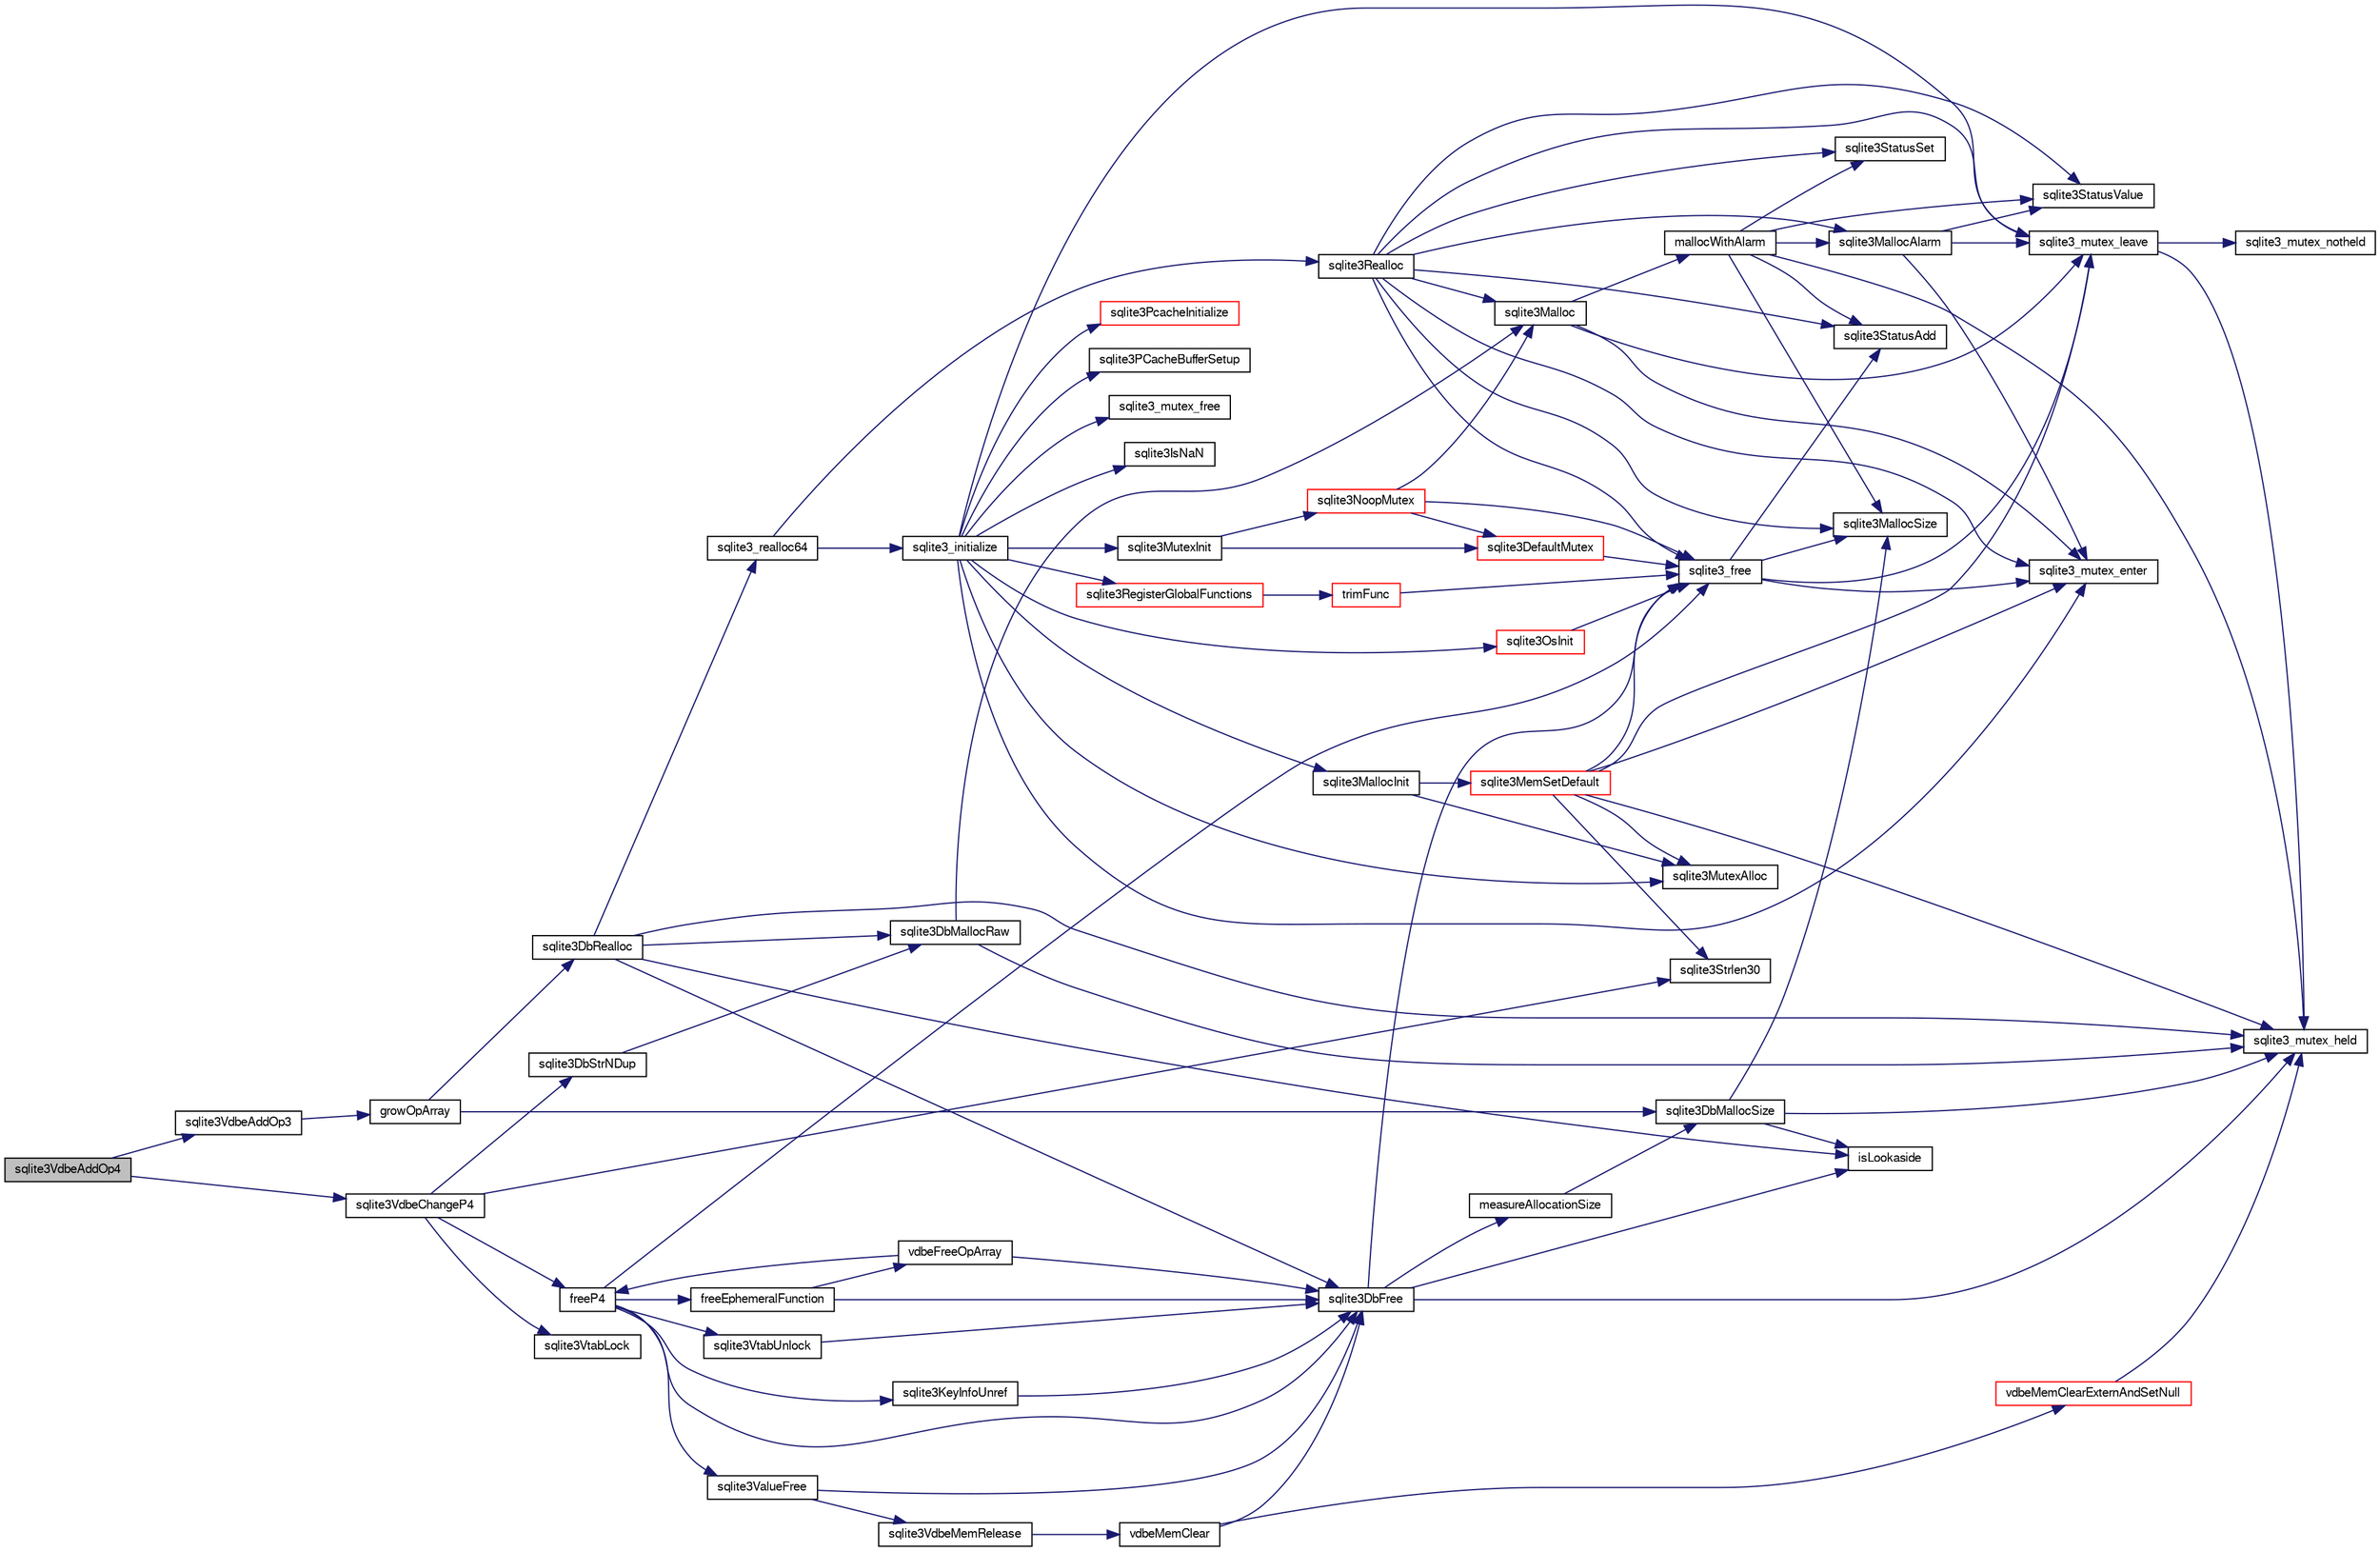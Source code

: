 digraph "sqlite3VdbeAddOp4"
{
  edge [fontname="FreeSans",fontsize="10",labelfontname="FreeSans",labelfontsize="10"];
  node [fontname="FreeSans",fontsize="10",shape=record];
  rankdir="LR";
  Node742880 [label="sqlite3VdbeAddOp4",height=0.2,width=0.4,color="black", fillcolor="grey75", style="filled", fontcolor="black"];
  Node742880 -> Node742881 [color="midnightblue",fontsize="10",style="solid",fontname="FreeSans"];
  Node742881 [label="sqlite3VdbeAddOp3",height=0.2,width=0.4,color="black", fillcolor="white", style="filled",URL="$sqlite3_8c.html#a29b4560b019211a73e1478cec7468345"];
  Node742881 -> Node742882 [color="midnightblue",fontsize="10",style="solid",fontname="FreeSans"];
  Node742882 [label="growOpArray",height=0.2,width=0.4,color="black", fillcolor="white", style="filled",URL="$sqlite3_8c.html#adb00b9ead01ffe0d757d5a6d0853ada5"];
  Node742882 -> Node742883 [color="midnightblue",fontsize="10",style="solid",fontname="FreeSans"];
  Node742883 [label="sqlite3DbRealloc",height=0.2,width=0.4,color="black", fillcolor="white", style="filled",URL="$sqlite3_8c.html#ae028f4902a9d29bcaf310ff289ee87dc"];
  Node742883 -> Node742884 [color="midnightblue",fontsize="10",style="solid",fontname="FreeSans"];
  Node742884 [label="sqlite3_mutex_held",height=0.2,width=0.4,color="black", fillcolor="white", style="filled",URL="$sqlite3_8c.html#acf77da68932b6bc163c5e68547ecc3e7"];
  Node742883 -> Node742885 [color="midnightblue",fontsize="10",style="solid",fontname="FreeSans"];
  Node742885 [label="sqlite3DbMallocRaw",height=0.2,width=0.4,color="black", fillcolor="white", style="filled",URL="$sqlite3_8c.html#abbe8be0cf7175e11ddc3e2218fad924e"];
  Node742885 -> Node742884 [color="midnightblue",fontsize="10",style="solid",fontname="FreeSans"];
  Node742885 -> Node742886 [color="midnightblue",fontsize="10",style="solid",fontname="FreeSans"];
  Node742886 [label="sqlite3Malloc",height=0.2,width=0.4,color="black", fillcolor="white", style="filled",URL="$sqlite3_8c.html#a361a2eaa846b1885f123abe46f5d8b2b"];
  Node742886 -> Node742887 [color="midnightblue",fontsize="10",style="solid",fontname="FreeSans"];
  Node742887 [label="sqlite3_mutex_enter",height=0.2,width=0.4,color="black", fillcolor="white", style="filled",URL="$sqlite3_8c.html#a1c12cde690bd89f104de5cbad12a6bf5"];
  Node742886 -> Node742888 [color="midnightblue",fontsize="10",style="solid",fontname="FreeSans"];
  Node742888 [label="mallocWithAlarm",height=0.2,width=0.4,color="black", fillcolor="white", style="filled",URL="$sqlite3_8c.html#ab070d5cf8e48ec8a6a43cf025d48598b"];
  Node742888 -> Node742884 [color="midnightblue",fontsize="10",style="solid",fontname="FreeSans"];
  Node742888 -> Node742889 [color="midnightblue",fontsize="10",style="solid",fontname="FreeSans"];
  Node742889 [label="sqlite3StatusSet",height=0.2,width=0.4,color="black", fillcolor="white", style="filled",URL="$sqlite3_8c.html#afec7586c01fcb5ea17dc9d7725a589d9"];
  Node742888 -> Node742890 [color="midnightblue",fontsize="10",style="solid",fontname="FreeSans"];
  Node742890 [label="sqlite3StatusValue",height=0.2,width=0.4,color="black", fillcolor="white", style="filled",URL="$sqlite3_8c.html#a30b8ac296c6e200c1fa57708d52c6ef6"];
  Node742888 -> Node742891 [color="midnightblue",fontsize="10",style="solid",fontname="FreeSans"];
  Node742891 [label="sqlite3MallocAlarm",height=0.2,width=0.4,color="black", fillcolor="white", style="filled",URL="$sqlite3_8c.html#ada66988e8471d1198f3219c062377508"];
  Node742891 -> Node742890 [color="midnightblue",fontsize="10",style="solid",fontname="FreeSans"];
  Node742891 -> Node742892 [color="midnightblue",fontsize="10",style="solid",fontname="FreeSans"];
  Node742892 [label="sqlite3_mutex_leave",height=0.2,width=0.4,color="black", fillcolor="white", style="filled",URL="$sqlite3_8c.html#a5838d235601dbd3c1fa993555c6bcc93"];
  Node742892 -> Node742884 [color="midnightblue",fontsize="10",style="solid",fontname="FreeSans"];
  Node742892 -> Node742893 [color="midnightblue",fontsize="10",style="solid",fontname="FreeSans"];
  Node742893 [label="sqlite3_mutex_notheld",height=0.2,width=0.4,color="black", fillcolor="white", style="filled",URL="$sqlite3_8c.html#a83967c837c1c000d3b5adcfaa688f5dc"];
  Node742891 -> Node742887 [color="midnightblue",fontsize="10",style="solid",fontname="FreeSans"];
  Node742888 -> Node742894 [color="midnightblue",fontsize="10",style="solid",fontname="FreeSans"];
  Node742894 [label="sqlite3MallocSize",height=0.2,width=0.4,color="black", fillcolor="white", style="filled",URL="$sqlite3_8c.html#acf5d2a5f35270bafb050bd2def576955"];
  Node742888 -> Node742895 [color="midnightblue",fontsize="10",style="solid",fontname="FreeSans"];
  Node742895 [label="sqlite3StatusAdd",height=0.2,width=0.4,color="black", fillcolor="white", style="filled",URL="$sqlite3_8c.html#afa029f93586aeab4cc85360905dae9cd"];
  Node742886 -> Node742892 [color="midnightblue",fontsize="10",style="solid",fontname="FreeSans"];
  Node742883 -> Node742896 [color="midnightblue",fontsize="10",style="solid",fontname="FreeSans"];
  Node742896 [label="isLookaside",height=0.2,width=0.4,color="black", fillcolor="white", style="filled",URL="$sqlite3_8c.html#a770fa05ff9717b75e16f4d968a77b897"];
  Node742883 -> Node742897 [color="midnightblue",fontsize="10",style="solid",fontname="FreeSans"];
  Node742897 [label="sqlite3DbFree",height=0.2,width=0.4,color="black", fillcolor="white", style="filled",URL="$sqlite3_8c.html#ac70ab821a6607b4a1b909582dc37a069"];
  Node742897 -> Node742884 [color="midnightblue",fontsize="10",style="solid",fontname="FreeSans"];
  Node742897 -> Node742898 [color="midnightblue",fontsize="10",style="solid",fontname="FreeSans"];
  Node742898 [label="measureAllocationSize",height=0.2,width=0.4,color="black", fillcolor="white", style="filled",URL="$sqlite3_8c.html#a45731e644a22fdb756e2b6337224217a"];
  Node742898 -> Node742899 [color="midnightblue",fontsize="10",style="solid",fontname="FreeSans"];
  Node742899 [label="sqlite3DbMallocSize",height=0.2,width=0.4,color="black", fillcolor="white", style="filled",URL="$sqlite3_8c.html#aa397e5a8a03495203a0767abf0a71f86"];
  Node742899 -> Node742894 [color="midnightblue",fontsize="10",style="solid",fontname="FreeSans"];
  Node742899 -> Node742884 [color="midnightblue",fontsize="10",style="solid",fontname="FreeSans"];
  Node742899 -> Node742896 [color="midnightblue",fontsize="10",style="solid",fontname="FreeSans"];
  Node742897 -> Node742896 [color="midnightblue",fontsize="10",style="solid",fontname="FreeSans"];
  Node742897 -> Node742900 [color="midnightblue",fontsize="10",style="solid",fontname="FreeSans"];
  Node742900 [label="sqlite3_free",height=0.2,width=0.4,color="black", fillcolor="white", style="filled",URL="$sqlite3_8c.html#a6552349e36a8a691af5487999ab09519"];
  Node742900 -> Node742887 [color="midnightblue",fontsize="10",style="solid",fontname="FreeSans"];
  Node742900 -> Node742895 [color="midnightblue",fontsize="10",style="solid",fontname="FreeSans"];
  Node742900 -> Node742894 [color="midnightblue",fontsize="10",style="solid",fontname="FreeSans"];
  Node742900 -> Node742892 [color="midnightblue",fontsize="10",style="solid",fontname="FreeSans"];
  Node742883 -> Node742901 [color="midnightblue",fontsize="10",style="solid",fontname="FreeSans"];
  Node742901 [label="sqlite3_realloc64",height=0.2,width=0.4,color="black", fillcolor="white", style="filled",URL="$sqlite3_8c.html#a3765a714077ee547e811034236dc9ecd"];
  Node742901 -> Node742902 [color="midnightblue",fontsize="10",style="solid",fontname="FreeSans"];
  Node742902 [label="sqlite3_initialize",height=0.2,width=0.4,color="black", fillcolor="white", style="filled",URL="$sqlite3_8c.html#ab0c0ee2d5d4cf8b28e9572296a8861df"];
  Node742902 -> Node742903 [color="midnightblue",fontsize="10",style="solid",fontname="FreeSans"];
  Node742903 [label="sqlite3MutexInit",height=0.2,width=0.4,color="black", fillcolor="white", style="filled",URL="$sqlite3_8c.html#a7906afcdd1cdb3d0007eb932398a1158"];
  Node742903 -> Node742904 [color="midnightblue",fontsize="10",style="solid",fontname="FreeSans"];
  Node742904 [label="sqlite3DefaultMutex",height=0.2,width=0.4,color="red", fillcolor="white", style="filled",URL="$sqlite3_8c.html#ac895a71e325f9b2f9b862f737c17aca8"];
  Node742904 -> Node742900 [color="midnightblue",fontsize="10",style="solid",fontname="FreeSans"];
  Node742903 -> Node742913 [color="midnightblue",fontsize="10",style="solid",fontname="FreeSans"];
  Node742913 [label="sqlite3NoopMutex",height=0.2,width=0.4,color="red", fillcolor="white", style="filled",URL="$sqlite3_8c.html#a09742cde9ef371d94f8201d2cdb543e4"];
  Node742913 -> Node742886 [color="midnightblue",fontsize="10",style="solid",fontname="FreeSans"];
  Node742913 -> Node742900 [color="midnightblue",fontsize="10",style="solid",fontname="FreeSans"];
  Node742913 -> Node742904 [color="midnightblue",fontsize="10",style="solid",fontname="FreeSans"];
  Node742902 -> Node742921 [color="midnightblue",fontsize="10",style="solid",fontname="FreeSans"];
  Node742921 [label="sqlite3MutexAlloc",height=0.2,width=0.4,color="black", fillcolor="white", style="filled",URL="$sqlite3_8c.html#a0e3f432ee581f6876b590e7ad7e84e19"];
  Node742902 -> Node742887 [color="midnightblue",fontsize="10",style="solid",fontname="FreeSans"];
  Node742902 -> Node742922 [color="midnightblue",fontsize="10",style="solid",fontname="FreeSans"];
  Node742922 [label="sqlite3MallocInit",height=0.2,width=0.4,color="black", fillcolor="white", style="filled",URL="$sqlite3_8c.html#a9e06f9e7cad0d83ce80ab493c9533552"];
  Node742922 -> Node742923 [color="midnightblue",fontsize="10",style="solid",fontname="FreeSans"];
  Node742923 [label="sqlite3MemSetDefault",height=0.2,width=0.4,color="red", fillcolor="white", style="filled",URL="$sqlite3_8c.html#a162fbfd727e92c5f8f72625b5ff62549"];
  Node742923 -> Node742921 [color="midnightblue",fontsize="10",style="solid",fontname="FreeSans"];
  Node742923 -> Node742887 [color="midnightblue",fontsize="10",style="solid",fontname="FreeSans"];
  Node742923 -> Node742892 [color="midnightblue",fontsize="10",style="solid",fontname="FreeSans"];
  Node742923 -> Node742947 [color="midnightblue",fontsize="10",style="solid",fontname="FreeSans"];
  Node742947 [label="sqlite3Strlen30",height=0.2,width=0.4,color="black", fillcolor="white", style="filled",URL="$sqlite3_8c.html#a3dcd80ba41f1a308193dee74857b62a7"];
  Node742923 -> Node742884 [color="midnightblue",fontsize="10",style="solid",fontname="FreeSans"];
  Node742923 -> Node742900 [color="midnightblue",fontsize="10",style="solid",fontname="FreeSans"];
  Node742922 -> Node742921 [color="midnightblue",fontsize="10",style="solid",fontname="FreeSans"];
  Node742902 -> Node742892 [color="midnightblue",fontsize="10",style="solid",fontname="FreeSans"];
  Node742902 -> Node743010 [color="midnightblue",fontsize="10",style="solid",fontname="FreeSans"];
  Node743010 [label="sqlite3RegisterGlobalFunctions",height=0.2,width=0.4,color="red", fillcolor="white", style="filled",URL="$sqlite3_8c.html#a9f75bd111010f29e1b8d74344473c4ec"];
  Node743010 -> Node743011 [color="midnightblue",fontsize="10",style="solid",fontname="FreeSans"];
  Node743011 [label="trimFunc",height=0.2,width=0.4,color="red", fillcolor="white", style="filled",URL="$sqlite3_8c.html#afad56dbe7f08139a630156e644b14704"];
  Node743011 -> Node742900 [color="midnightblue",fontsize="10",style="solid",fontname="FreeSans"];
  Node742902 -> Node743158 [color="midnightblue",fontsize="10",style="solid",fontname="FreeSans"];
  Node743158 [label="sqlite3PcacheInitialize",height=0.2,width=0.4,color="red", fillcolor="white", style="filled",URL="$sqlite3_8c.html#a2902c61ddc88bea002c4d69fe4052b1f"];
  Node742902 -> Node743159 [color="midnightblue",fontsize="10",style="solid",fontname="FreeSans"];
  Node743159 [label="sqlite3OsInit",height=0.2,width=0.4,color="red", fillcolor="white", style="filled",URL="$sqlite3_8c.html#afeaa886fe1ca086a30fd278b1d069762"];
  Node743159 -> Node742900 [color="midnightblue",fontsize="10",style="solid",fontname="FreeSans"];
  Node742902 -> Node743163 [color="midnightblue",fontsize="10",style="solid",fontname="FreeSans"];
  Node743163 [label="sqlite3PCacheBufferSetup",height=0.2,width=0.4,color="black", fillcolor="white", style="filled",URL="$sqlite3_8c.html#ad18a1eebefdfbc4254f473f7b0101937"];
  Node742902 -> Node743164 [color="midnightblue",fontsize="10",style="solid",fontname="FreeSans"];
  Node743164 [label="sqlite3_mutex_free",height=0.2,width=0.4,color="black", fillcolor="white", style="filled",URL="$sqlite3_8c.html#a2db2e72e08f6873afa9c61b0ec726fec"];
  Node742902 -> Node742946 [color="midnightblue",fontsize="10",style="solid",fontname="FreeSans"];
  Node742946 [label="sqlite3IsNaN",height=0.2,width=0.4,color="black", fillcolor="white", style="filled",URL="$sqlite3_8c.html#aed4d78203877c3486765ccbc7feebb50"];
  Node742901 -> Node742935 [color="midnightblue",fontsize="10",style="solid",fontname="FreeSans"];
  Node742935 [label="sqlite3Realloc",height=0.2,width=0.4,color="black", fillcolor="white", style="filled",URL="$sqlite3_8c.html#ad53aefdfc088f622e23ffe838201fe22"];
  Node742935 -> Node742886 [color="midnightblue",fontsize="10",style="solid",fontname="FreeSans"];
  Node742935 -> Node742900 [color="midnightblue",fontsize="10",style="solid",fontname="FreeSans"];
  Node742935 -> Node742894 [color="midnightblue",fontsize="10",style="solid",fontname="FreeSans"];
  Node742935 -> Node742887 [color="midnightblue",fontsize="10",style="solid",fontname="FreeSans"];
  Node742935 -> Node742889 [color="midnightblue",fontsize="10",style="solid",fontname="FreeSans"];
  Node742935 -> Node742890 [color="midnightblue",fontsize="10",style="solid",fontname="FreeSans"];
  Node742935 -> Node742891 [color="midnightblue",fontsize="10",style="solid",fontname="FreeSans"];
  Node742935 -> Node742895 [color="midnightblue",fontsize="10",style="solid",fontname="FreeSans"];
  Node742935 -> Node742892 [color="midnightblue",fontsize="10",style="solid",fontname="FreeSans"];
  Node742882 -> Node742899 [color="midnightblue",fontsize="10",style="solid",fontname="FreeSans"];
  Node742880 -> Node743165 [color="midnightblue",fontsize="10",style="solid",fontname="FreeSans"];
  Node743165 [label="sqlite3VdbeChangeP4",height=0.2,width=0.4,color="black", fillcolor="white", style="filled",URL="$sqlite3_8c.html#add0d891a062d044a0c7e6fc072702830"];
  Node743165 -> Node743166 [color="midnightblue",fontsize="10",style="solid",fontname="FreeSans"];
  Node743166 [label="freeP4",height=0.2,width=0.4,color="black", fillcolor="white", style="filled",URL="$sqlite3_8c.html#aa1ec8debef2a9be5fe36a3082fd3e0f9"];
  Node743166 -> Node742897 [color="midnightblue",fontsize="10",style="solid",fontname="FreeSans"];
  Node743166 -> Node743167 [color="midnightblue",fontsize="10",style="solid",fontname="FreeSans"];
  Node743167 [label="sqlite3KeyInfoUnref",height=0.2,width=0.4,color="black", fillcolor="white", style="filled",URL="$sqlite3_8c.html#ac94cc1874ab0865db1dbbefd3886ba4a"];
  Node743167 -> Node742897 [color="midnightblue",fontsize="10",style="solid",fontname="FreeSans"];
  Node743166 -> Node742900 [color="midnightblue",fontsize="10",style="solid",fontname="FreeSans"];
  Node743166 -> Node743168 [color="midnightblue",fontsize="10",style="solid",fontname="FreeSans"];
  Node743168 [label="freeEphemeralFunction",height=0.2,width=0.4,color="black", fillcolor="white", style="filled",URL="$sqlite3_8c.html#ace0a45aad803937290f5495906773bc4"];
  Node743168 -> Node742897 [color="midnightblue",fontsize="10",style="solid",fontname="FreeSans"];
  Node743168 -> Node743169 [color="midnightblue",fontsize="10",style="solid",fontname="FreeSans"];
  Node743169 [label="vdbeFreeOpArray",height=0.2,width=0.4,color="black", fillcolor="white", style="filled",URL="$sqlite3_8c.html#affa26b190a34b8772c3f4a4d06866c50"];
  Node743169 -> Node743166 [color="midnightblue",fontsize="10",style="solid",fontname="FreeSans"];
  Node743169 -> Node742897 [color="midnightblue",fontsize="10",style="solid",fontname="FreeSans"];
  Node743166 -> Node743170 [color="midnightblue",fontsize="10",style="solid",fontname="FreeSans"];
  Node743170 [label="sqlite3ValueFree",height=0.2,width=0.4,color="black", fillcolor="white", style="filled",URL="$sqlite3_8c.html#afeed84c3f344a833d15c7209265dc520"];
  Node743170 -> Node742963 [color="midnightblue",fontsize="10",style="solid",fontname="FreeSans"];
  Node742963 [label="sqlite3VdbeMemRelease",height=0.2,width=0.4,color="black", fillcolor="white", style="filled",URL="$sqlite3_8c.html#a90606361dbeba88159fd6ff03fcc10cc"];
  Node742963 -> Node742964 [color="midnightblue",fontsize="10",style="solid",fontname="FreeSans"];
  Node742964 [label="vdbeMemClear",height=0.2,width=0.4,color="black", fillcolor="white", style="filled",URL="$sqlite3_8c.html#a489eef6e55ad0dadf67578726b935d12"];
  Node742964 -> Node742957 [color="midnightblue",fontsize="10",style="solid",fontname="FreeSans"];
  Node742957 [label="vdbeMemClearExternAndSetNull",height=0.2,width=0.4,color="red", fillcolor="white", style="filled",URL="$sqlite3_8c.html#a29c41a360fb0e86b817777daf061230c"];
  Node742957 -> Node742884 [color="midnightblue",fontsize="10",style="solid",fontname="FreeSans"];
  Node742964 -> Node742897 [color="midnightblue",fontsize="10",style="solid",fontname="FreeSans"];
  Node743170 -> Node742897 [color="midnightblue",fontsize="10",style="solid",fontname="FreeSans"];
  Node743166 -> Node743171 [color="midnightblue",fontsize="10",style="solid",fontname="FreeSans"];
  Node743171 [label="sqlite3VtabUnlock",height=0.2,width=0.4,color="black", fillcolor="white", style="filled",URL="$sqlite3_8c.html#a8b3341682c7724d767ebc8288b9063b4"];
  Node743171 -> Node742897 [color="midnightblue",fontsize="10",style="solid",fontname="FreeSans"];
  Node743165 -> Node743172 [color="midnightblue",fontsize="10",style="solid",fontname="FreeSans"];
  Node743172 [label="sqlite3VtabLock",height=0.2,width=0.4,color="black", fillcolor="white", style="filled",URL="$sqlite3_8c.html#aa2b6bcc2ba2b313da4b72e6b0d83dea6"];
  Node743165 -> Node742947 [color="midnightblue",fontsize="10",style="solid",fontname="FreeSans"];
  Node743165 -> Node743156 [color="midnightblue",fontsize="10",style="solid",fontname="FreeSans"];
  Node743156 [label="sqlite3DbStrNDup",height=0.2,width=0.4,color="black", fillcolor="white", style="filled",URL="$sqlite3_8c.html#a48e8c757f70cba60fe83ce00ad8de713"];
  Node743156 -> Node742885 [color="midnightblue",fontsize="10",style="solid",fontname="FreeSans"];
}
